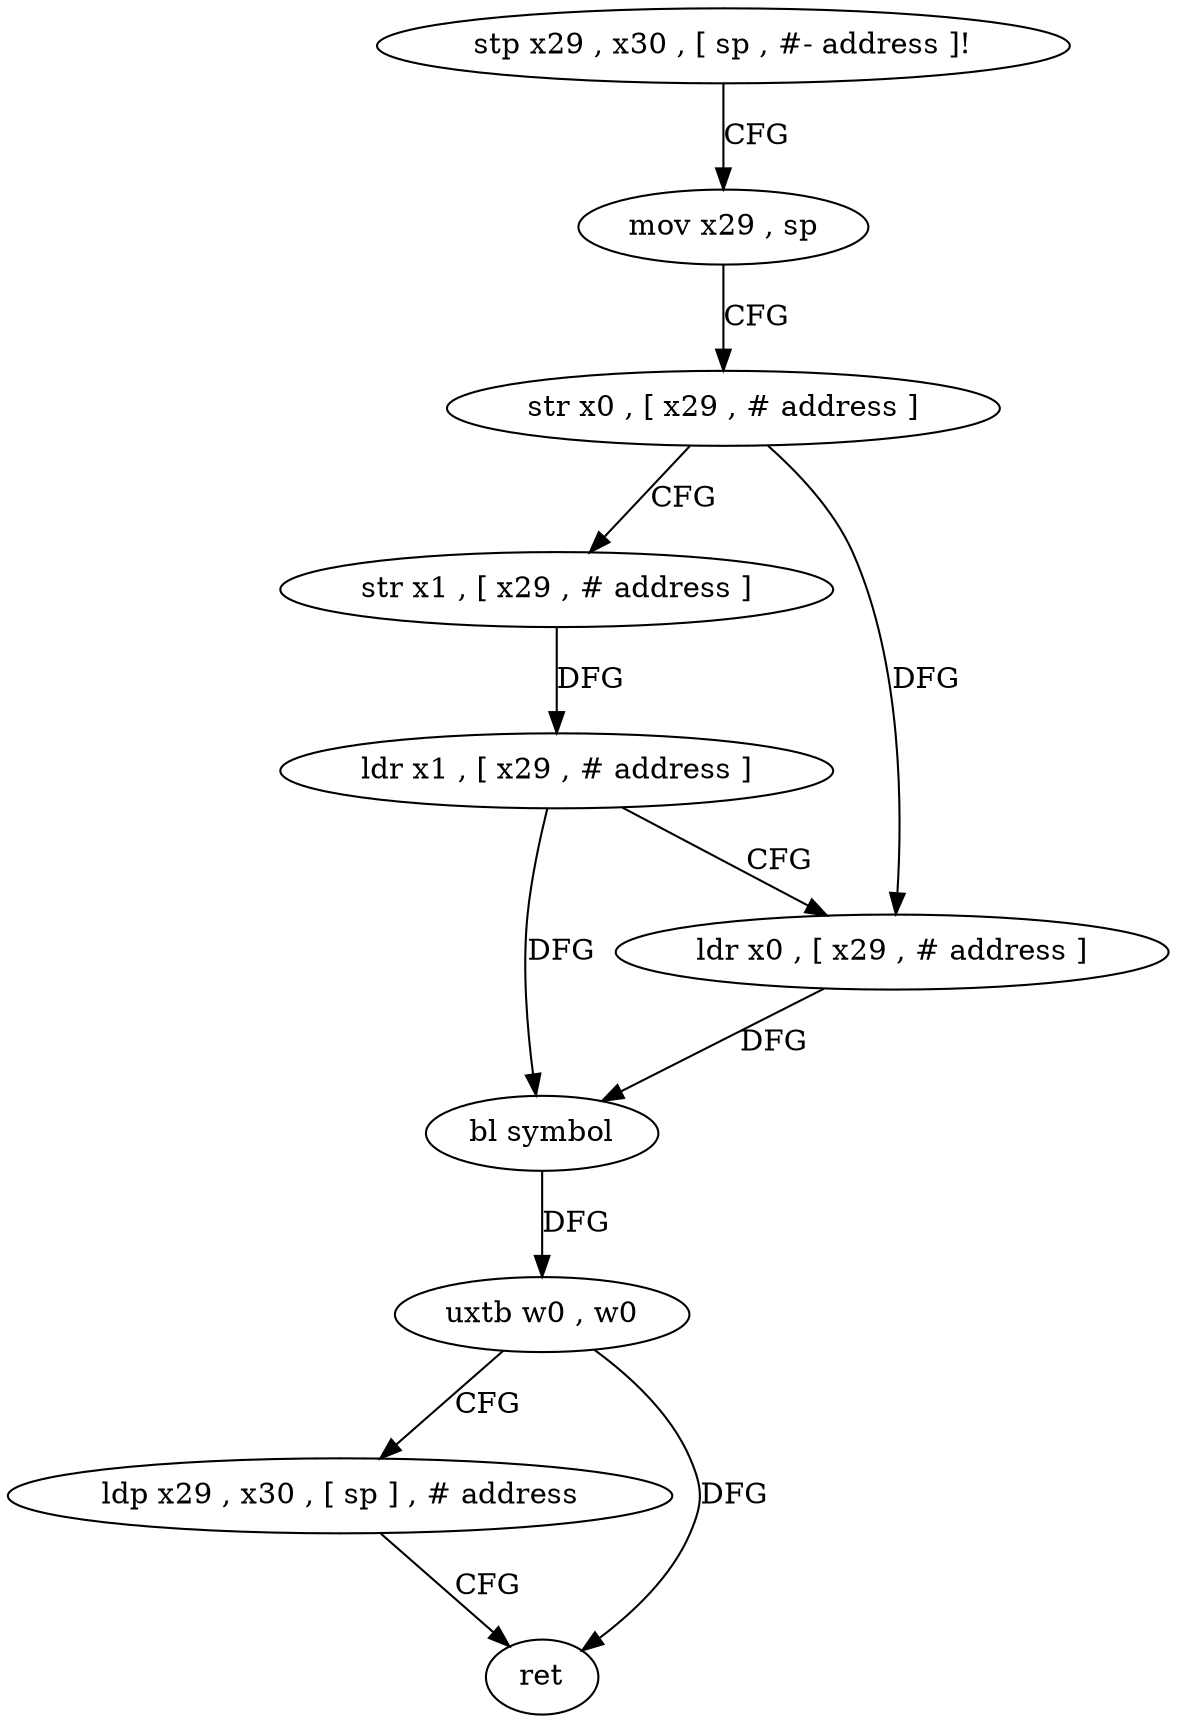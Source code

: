digraph "func" {
"84172" [label = "stp x29 , x30 , [ sp , #- address ]!" ]
"84176" [label = "mov x29 , sp" ]
"84180" [label = "str x0 , [ x29 , # address ]" ]
"84184" [label = "str x1 , [ x29 , # address ]" ]
"84188" [label = "ldr x1 , [ x29 , # address ]" ]
"84192" [label = "ldr x0 , [ x29 , # address ]" ]
"84196" [label = "bl symbol" ]
"84200" [label = "uxtb w0 , w0" ]
"84204" [label = "ldp x29 , x30 , [ sp ] , # address" ]
"84208" [label = "ret" ]
"84172" -> "84176" [ label = "CFG" ]
"84176" -> "84180" [ label = "CFG" ]
"84180" -> "84184" [ label = "CFG" ]
"84180" -> "84192" [ label = "DFG" ]
"84184" -> "84188" [ label = "DFG" ]
"84188" -> "84192" [ label = "CFG" ]
"84188" -> "84196" [ label = "DFG" ]
"84192" -> "84196" [ label = "DFG" ]
"84196" -> "84200" [ label = "DFG" ]
"84200" -> "84204" [ label = "CFG" ]
"84200" -> "84208" [ label = "DFG" ]
"84204" -> "84208" [ label = "CFG" ]
}

